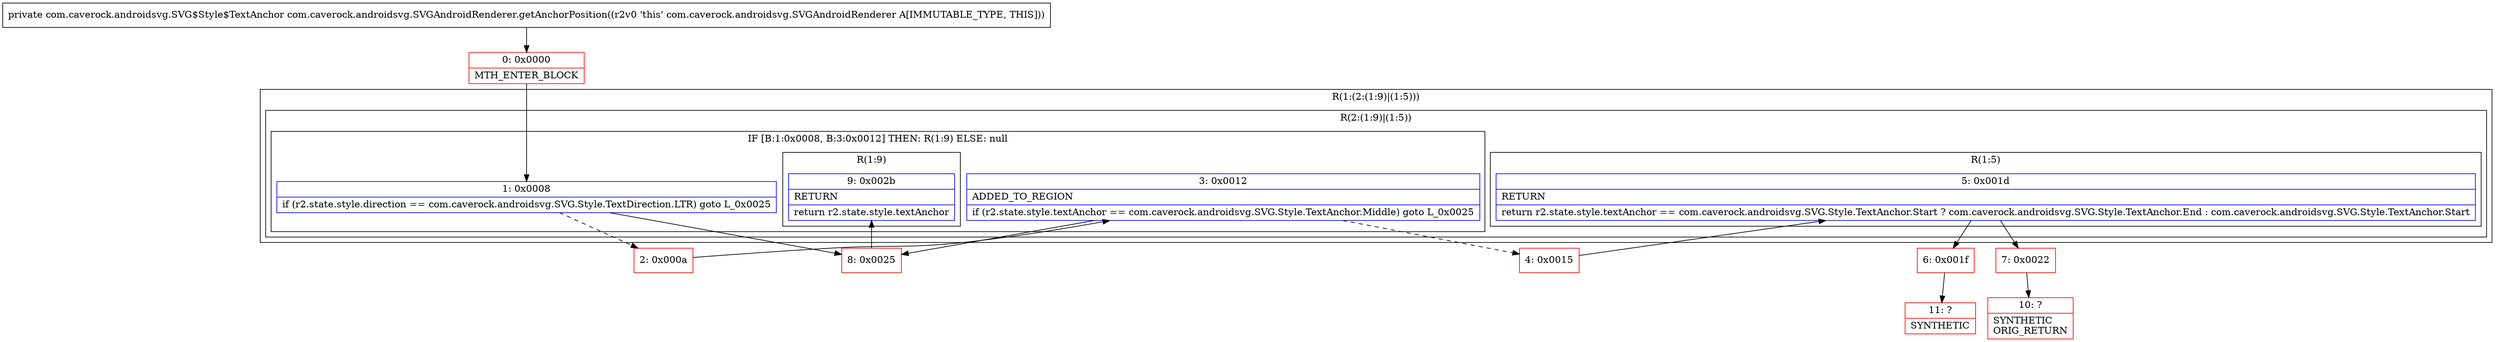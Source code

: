 digraph "CFG forcom.caverock.androidsvg.SVGAndroidRenderer.getAnchorPosition()Lcom\/caverock\/androidsvg\/SVG$Style$TextAnchor;" {
subgraph cluster_Region_16207111 {
label = "R(1:(2:(1:9)|(1:5)))";
node [shape=record,color=blue];
subgraph cluster_Region_1415985516 {
label = "R(2:(1:9)|(1:5))";
node [shape=record,color=blue];
subgraph cluster_IfRegion_1366091984 {
label = "IF [B:1:0x0008, B:3:0x0012] THEN: R(1:9) ELSE: null";
node [shape=record,color=blue];
Node_1 [shape=record,label="{1\:\ 0x0008|if (r2.state.style.direction == com.caverock.androidsvg.SVG.Style.TextDirection.LTR) goto L_0x0025\l}"];
Node_3 [shape=record,label="{3\:\ 0x0012|ADDED_TO_REGION\l|if (r2.state.style.textAnchor == com.caverock.androidsvg.SVG.Style.TextAnchor.Middle) goto L_0x0025\l}"];
subgraph cluster_Region_1332406889 {
label = "R(1:9)";
node [shape=record,color=blue];
Node_9 [shape=record,label="{9\:\ 0x002b|RETURN\l|return r2.state.style.textAnchor\l}"];
}
}
subgraph cluster_Region_1976502774 {
label = "R(1:5)";
node [shape=record,color=blue];
Node_5 [shape=record,label="{5\:\ 0x001d|RETURN\l|return r2.state.style.textAnchor == com.caverock.androidsvg.SVG.Style.TextAnchor.Start ? com.caverock.androidsvg.SVG.Style.TextAnchor.End : com.caverock.androidsvg.SVG.Style.TextAnchor.Start\l}"];
}
}
}
Node_0 [shape=record,color=red,label="{0\:\ 0x0000|MTH_ENTER_BLOCK\l}"];
Node_2 [shape=record,color=red,label="{2\:\ 0x000a}"];
Node_4 [shape=record,color=red,label="{4\:\ 0x0015}"];
Node_6 [shape=record,color=red,label="{6\:\ 0x001f}"];
Node_7 [shape=record,color=red,label="{7\:\ 0x0022}"];
Node_8 [shape=record,color=red,label="{8\:\ 0x0025}"];
Node_10 [shape=record,color=red,label="{10\:\ ?|SYNTHETIC\lORIG_RETURN\l}"];
Node_11 [shape=record,color=red,label="{11\:\ ?|SYNTHETIC\l}"];
MethodNode[shape=record,label="{private com.caverock.androidsvg.SVG$Style$TextAnchor com.caverock.androidsvg.SVGAndroidRenderer.getAnchorPosition((r2v0 'this' com.caverock.androidsvg.SVGAndroidRenderer A[IMMUTABLE_TYPE, THIS])) }"];
MethodNode -> Node_0;
Node_1 -> Node_2[style=dashed];
Node_1 -> Node_8;
Node_3 -> Node_4[style=dashed];
Node_3 -> Node_8;
Node_5 -> Node_6;
Node_5 -> Node_7;
Node_0 -> Node_1;
Node_2 -> Node_3;
Node_4 -> Node_5;
Node_6 -> Node_11;
Node_7 -> Node_10;
Node_8 -> Node_9;
}

